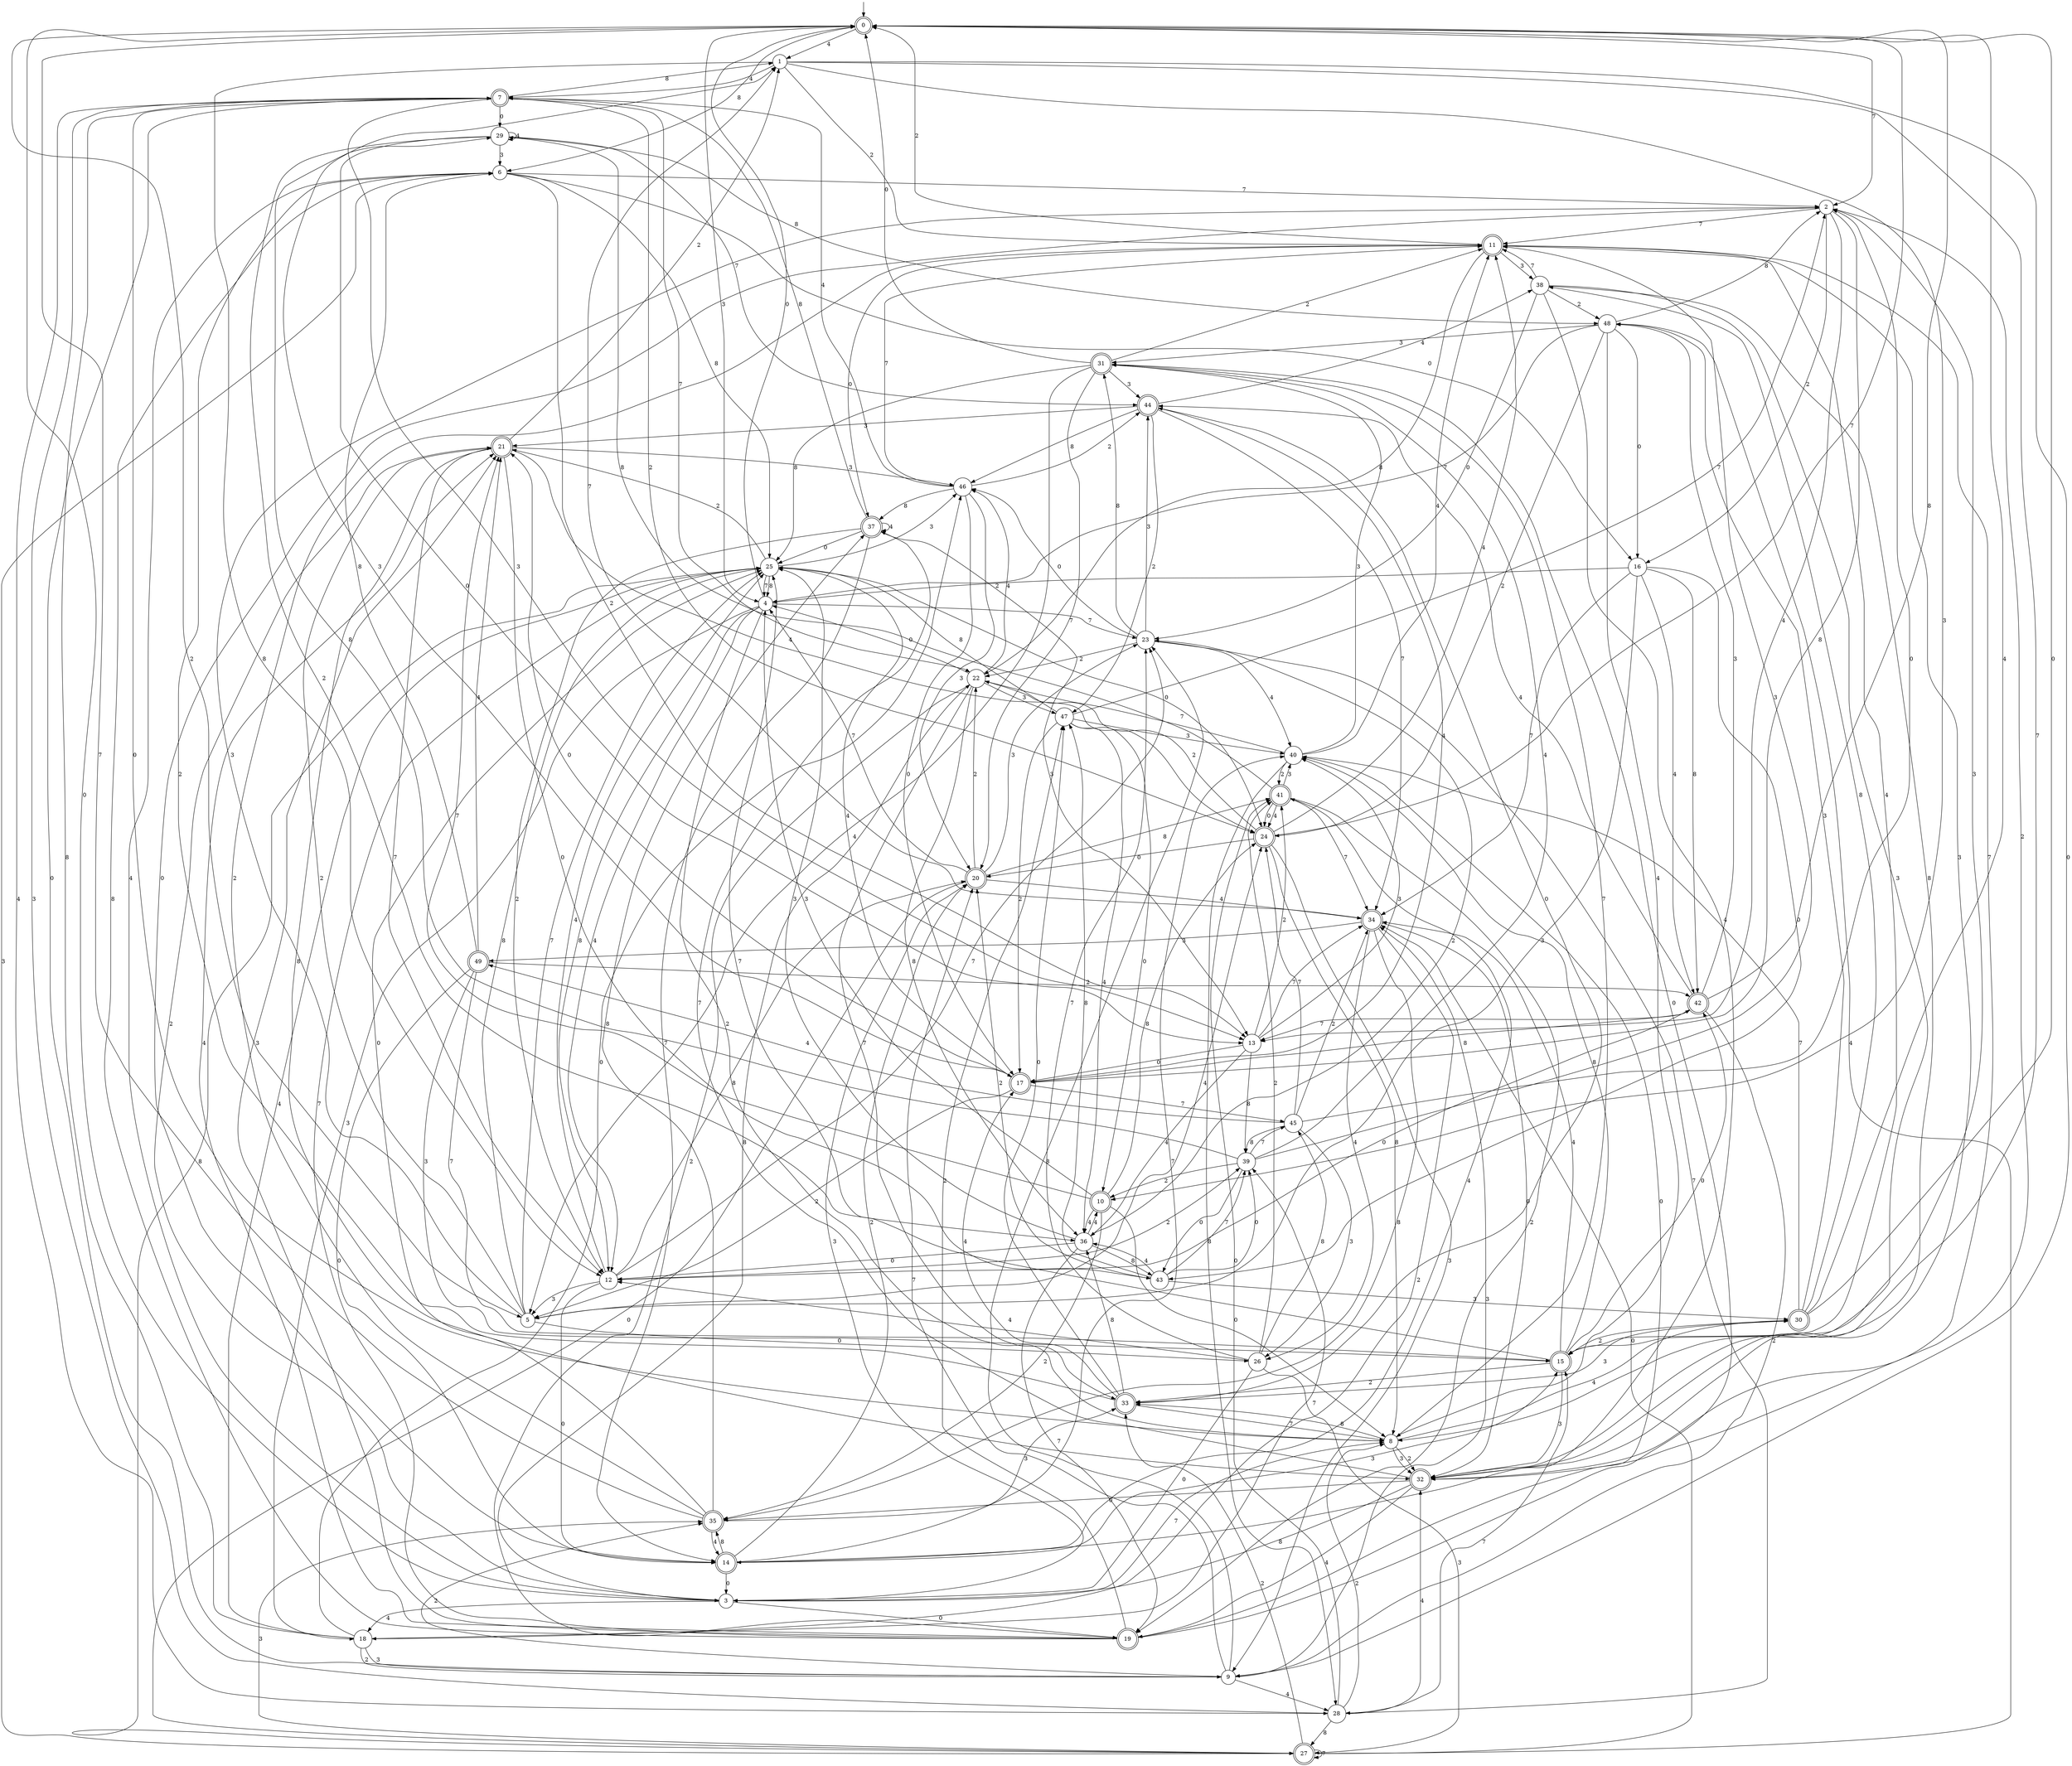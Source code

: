 digraph g {

	s0 [shape="doublecircle" label="0"];
	s1 [shape="circle" label="1"];
	s2 [shape="circle" label="2"];
	s3 [shape="circle" label="3"];
	s4 [shape="circle" label="4"];
	s5 [shape="circle" label="5"];
	s6 [shape="circle" label="6"];
	s7 [shape="doublecircle" label="7"];
	s8 [shape="circle" label="8"];
	s9 [shape="circle" label="9"];
	s10 [shape="doublecircle" label="10"];
	s11 [shape="doublecircle" label="11"];
	s12 [shape="circle" label="12"];
	s13 [shape="circle" label="13"];
	s14 [shape="doublecircle" label="14"];
	s15 [shape="doublecircle" label="15"];
	s16 [shape="circle" label="16"];
	s17 [shape="doublecircle" label="17"];
	s18 [shape="circle" label="18"];
	s19 [shape="doublecircle" label="19"];
	s20 [shape="doublecircle" label="20"];
	s21 [shape="doublecircle" label="21"];
	s22 [shape="circle" label="22"];
	s23 [shape="circle" label="23"];
	s24 [shape="doublecircle" label="24"];
	s25 [shape="circle" label="25"];
	s26 [shape="circle" label="26"];
	s27 [shape="doublecircle" label="27"];
	s28 [shape="circle" label="28"];
	s29 [shape="circle" label="29"];
	s30 [shape="doublecircle" label="30"];
	s31 [shape="doublecircle" label="31"];
	s32 [shape="doublecircle" label="32"];
	s33 [shape="doublecircle" label="33"];
	s34 [shape="doublecircle" label="34"];
	s35 [shape="doublecircle" label="35"];
	s36 [shape="circle" label="36"];
	s37 [shape="doublecircle" label="37"];
	s38 [shape="circle" label="38"];
	s39 [shape="circle" label="39"];
	s40 [shape="circle" label="40"];
	s41 [shape="doublecircle" label="41"];
	s42 [shape="doublecircle" label="42"];
	s43 [shape="circle" label="43"];
	s44 [shape="doublecircle" label="44"];
	s45 [shape="circle" label="45"];
	s46 [shape="circle" label="46"];
	s47 [shape="circle" label="47"];
	s48 [shape="circle" label="48"];
	s49 [shape="doublecircle" label="49"];
	s0 -> s1 [label="4"];
	s0 -> s2 [label="7"];
	s0 -> s3 [label="0"];
	s0 -> s4 [label="3"];
	s0 -> s5 [label="2"];
	s0 -> s6 [label="8"];
	s1 -> s7 [label="4"];
	s1 -> s8 [label="7"];
	s1 -> s9 [label="0"];
	s1 -> s10 [label="3"];
	s1 -> s11 [label="2"];
	s1 -> s12 [label="8"];
	s2 -> s13 [label="4"];
	s2 -> s11 [label="7"];
	s2 -> s14 [label="0"];
	s2 -> s15 [label="3"];
	s2 -> s16 [label="2"];
	s2 -> s17 [label="8"];
	s3 -> s18 [label="4"];
	s3 -> s8 [label="7"];
	s3 -> s19 [label="0"];
	s3 -> s20 [label="3"];
	s3 -> s21 [label="2"];
	s3 -> s22 [label="8"];
	s4 -> s12 [label="4"];
	s4 -> s23 [label="7"];
	s4 -> s0 [label="0"];
	s4 -> s18 [label="3"];
	s4 -> s8 [label="2"];
	s4 -> s12 [label="8"];
	s5 -> s24 [label="4"];
	s5 -> s25 [label="7"];
	s5 -> s26 [label="0"];
	s5 -> s2 [label="3"];
	s5 -> s21 [label="2"];
	s5 -> s25 [label="8"];
	s6 -> s3 [label="4"];
	s6 -> s2 [label="7"];
	s6 -> s16 [label="0"];
	s6 -> s27 [label="3"];
	s6 -> s13 [label="2"];
	s6 -> s25 [label="8"];
	s7 -> s28 [label="4"];
	s7 -> s22 [label="7"];
	s7 -> s29 [label="0"];
	s7 -> s13 [label="3"];
	s7 -> s24 [label="2"];
	s7 -> s1 [label="8"];
	s8 -> s30 [label="4"];
	s8 -> s31 [label="7"];
	s8 -> s7 [label="0"];
	s8 -> s32 [label="3"];
	s8 -> s32 [label="2"];
	s8 -> s33 [label="8"];
	s9 -> s28 [label="4"];
	s9 -> s20 [label="7"];
	s9 -> s7 [label="0"];
	s9 -> s34 [label="3"];
	s9 -> s35 [label="2"];
	s9 -> s23 [label="8"];
	s10 -> s36 [label="4"];
	s10 -> s21 [label="7"];
	s10 -> s8 [label="0"];
	s10 -> s4 [label="3"];
	s10 -> s35 [label="2"];
	s10 -> s24 [label="8"];
	s11 -> s15 [label="4"];
	s11 -> s32 [label="7"];
	s11 -> s37 [label="0"];
	s11 -> s38 [label="3"];
	s11 -> s0 [label="2"];
	s11 -> s22 [label="8"];
	s12 -> s25 [label="4"];
	s12 -> s23 [label="7"];
	s12 -> s14 [label="0"];
	s12 -> s5 [label="3"];
	s12 -> s39 [label="2"];
	s12 -> s20 [label="8"];
	s13 -> s36 [label="4"];
	s13 -> s34 [label="7"];
	s13 -> s17 [label="0"];
	s13 -> s40 [label="3"];
	s13 -> s41 [label="2"];
	s13 -> s39 [label="8"];
	s14 -> s41 [label="4"];
	s14 -> s40 [label="7"];
	s14 -> s3 [label="0"];
	s14 -> s15 [label="3"];
	s14 -> s20 [label="2"];
	s14 -> s35 [label="8"];
	s15 -> s34 [label="4"];
	s15 -> s25 [label="7"];
	s15 -> s42 [label="0"];
	s15 -> s32 [label="3"];
	s15 -> s33 [label="2"];
	s15 -> s40 [label="8"];
	s16 -> s42 [label="4"];
	s16 -> s34 [label="7"];
	s16 -> s43 [label="0"];
	s16 -> s5 [label="3"];
	s16 -> s4 [label="2"];
	s16 -> s42 [label="8"];
	s17 -> s44 [label="4"];
	s17 -> s45 [label="7"];
	s17 -> s21 [label="0"];
	s17 -> s1 [label="3"];
	s17 -> s5 [label="2"];
	s17 -> s42 [label="8"];
	s18 -> s25 [label="4"];
	s18 -> s39 [label="7"];
	s18 -> s46 [label="0"];
	s18 -> s9 [label="3"];
	s18 -> s9 [label="2"];
	s18 -> s7 [label="8"];
	s19 -> s21 [label="4"];
	s19 -> s25 [label="7"];
	s19 -> s31 [label="0"];
	s19 -> s21 [label="3"];
	s19 -> s47 [label="2"];
	s19 -> s6 [label="8"];
	s20 -> s34 [label="4"];
	s20 -> s4 [label="7"];
	s20 -> s27 [label="0"];
	s20 -> s23 [label="3"];
	s20 -> s22 [label="2"];
	s20 -> s41 [label="8"];
	s21 -> s24 [label="4"];
	s21 -> s12 [label="7"];
	s21 -> s43 [label="0"];
	s21 -> s46 [label="3"];
	s21 -> s1 [label="2"];
	s21 -> s32 [label="8"];
	s22 -> s46 [label="4"];
	s22 -> s33 [label="7"];
	s22 -> s4 [label="0"];
	s22 -> s47 [label="3"];
	s22 -> s19 [label="2"];
	s22 -> s36 [label="8"];
	s23 -> s40 [label="4"];
	s23 -> s28 [label="7"];
	s23 -> s46 [label="0"];
	s23 -> s44 [label="3"];
	s23 -> s22 [label="2"];
	s23 -> s31 [label="8"];
	s24 -> s11 [label="4"];
	s24 -> s0 [label="7"];
	s24 -> s20 [label="0"];
	s24 -> s9 [label="3"];
	s24 -> s22 [label="2"];
	s24 -> s8 [label="8"];
	s25 -> s17 [label="4"];
	s25 -> s4 [label="7"];
	s25 -> s24 [label="0"];
	s25 -> s46 [label="3"];
	s25 -> s21 [label="2"];
	s25 -> s4 [label="8"];
	s26 -> s12 [label="4"];
	s26 -> s23 [label="7"];
	s26 -> s3 [label="0"];
	s26 -> s27 [label="3"];
	s26 -> s41 [label="2"];
	s26 -> s45 [label="8"];
	s27 -> s48 [label="4"];
	s27 -> s27 [label="7"];
	s27 -> s34 [label="0"];
	s27 -> s35 [label="3"];
	s27 -> s33 [label="2"];
	s27 -> s25 [label="8"];
	s28 -> s32 [label="4"];
	s28 -> s15 [label="7"];
	s28 -> s41 [label="0"];
	s28 -> s7 [label="3"];
	s28 -> s8 [label="2"];
	s28 -> s27 [label="8"];
	s29 -> s29 [label="4"];
	s29 -> s44 [label="7"];
	s29 -> s13 [label="0"];
	s29 -> s6 [label="3"];
	s29 -> s36 [label="2"];
	s29 -> s48 [label="8"];
	s30 -> s0 [label="4"];
	s30 -> s40 [label="7"];
	s30 -> s0 [label="0"];
	s30 -> s48 [label="3"];
	s30 -> s15 [label="2"];
	s30 -> s38 [label="8"];
	s31 -> s5 [label="4"];
	s31 -> s20 [label="7"];
	s31 -> s0 [label="0"];
	s31 -> s44 [label="3"];
	s31 -> s11 [label="2"];
	s31 -> s25 [label="8"];
	s32 -> s19 [label="4"];
	s32 -> s37 [label="7"];
	s32 -> s35 [label="0"];
	s32 -> s11 [label="3"];
	s32 -> s2 [label="2"];
	s32 -> s3 [label="8"];
	s33 -> s17 [label="4"];
	s33 -> s8 [label="7"];
	s33 -> s47 [label="0"];
	s33 -> s30 [label="3"];
	s33 -> s6 [label="2"];
	s33 -> s36 [label="8"];
	s34 -> s26 [label="4"];
	s34 -> s1 [label="7"];
	s34 -> s32 [label="0"];
	s34 -> s49 [label="3"];
	s34 -> s18 [label="2"];
	s34 -> s35 [label="8"];
	s35 -> s14 [label="4"];
	s35 -> s0 [label="7"];
	s35 -> s25 [label="0"];
	s35 -> s33 [label="3"];
	s35 -> s11 [label="2"];
	s35 -> s37 [label="8"];
	s36 -> s10 [label="4"];
	s36 -> s19 [label="7"];
	s36 -> s12 [label="0"];
	s36 -> s25 [label="3"];
	s36 -> s23 [label="2"];
	s36 -> s43 [label="8"];
	s37 -> s37 [label="4"];
	s37 -> s14 [label="7"];
	s37 -> s25 [label="0"];
	s37 -> s13 [label="3"];
	s37 -> s12 [label="2"];
	s37 -> s7 [label="8"];
	s38 -> s14 [label="4"];
	s38 -> s11 [label="7"];
	s38 -> s23 [label="0"];
	s38 -> s32 [label="3"];
	s38 -> s48 [label="2"];
	s38 -> s32 [label="8"];
	s39 -> s31 [label="4"];
	s39 -> s45 [label="7"];
	s39 -> s43 [label="0"];
	s39 -> s11 [label="3"];
	s39 -> s10 [label="2"];
	s39 -> s29 [label="8"];
	s40 -> s11 [label="4"];
	s40 -> s22 [label="7"];
	s40 -> s19 [label="0"];
	s40 -> s31 [label="3"];
	s40 -> s41 [label="2"];
	s40 -> s28 [label="8"];
	s41 -> s24 [label="4"];
	s41 -> s34 [label="7"];
	s41 -> s24 [label="0"];
	s41 -> s40 [label="3"];
	s41 -> s19 [label="2"];
	s41 -> s29 [label="8"];
	s42 -> s44 [label="4"];
	s42 -> s13 [label="7"];
	s42 -> s12 [label="0"];
	s42 -> s48 [label="3"];
	s42 -> s9 [label="2"];
	s42 -> s0 [label="8"];
	s43 -> s36 [label="4"];
	s43 -> s39 [label="7"];
	s43 -> s39 [label="0"];
	s43 -> s30 [label="3"];
	s43 -> s20 [label="2"];
	s43 -> s47 [label="8"];
	s44 -> s38 [label="4"];
	s44 -> s34 [label="7"];
	s44 -> s33 [label="0"];
	s44 -> s21 [label="3"];
	s44 -> s47 [label="2"];
	s44 -> s46 [label="8"];
	s45 -> s49 [label="4"];
	s45 -> s24 [label="7"];
	s45 -> s2 [label="0"];
	s45 -> s26 [label="3"];
	s45 -> s34 [label="2"];
	s45 -> s39 [label="8"];
	s46 -> s7 [label="4"];
	s46 -> s11 [label="7"];
	s46 -> s17 [label="0"];
	s46 -> s20 [label="3"];
	s46 -> s44 [label="2"];
	s46 -> s37 [label="8"];
	s47 -> s36 [label="4"];
	s47 -> s2 [label="7"];
	s47 -> s10 [label="0"];
	s47 -> s40 [label="3"];
	s47 -> s17 [label="2"];
	s47 -> s25 [label="8"];
	s48 -> s8 [label="4"];
	s48 -> s4 [label="7"];
	s48 -> s16 [label="0"];
	s48 -> s31 [label="3"];
	s48 -> s24 [label="2"];
	s48 -> s2 [label="8"];
	s49 -> s21 [label="4"];
	s49 -> s15 [label="7"];
	s49 -> s14 [label="0"];
	s49 -> s15 [label="3"];
	s49 -> s42 [label="2"];
	s49 -> s6 [label="8"];

__start0 [label="" shape="none" width="0" height="0"];
__start0 -> s0;

}
